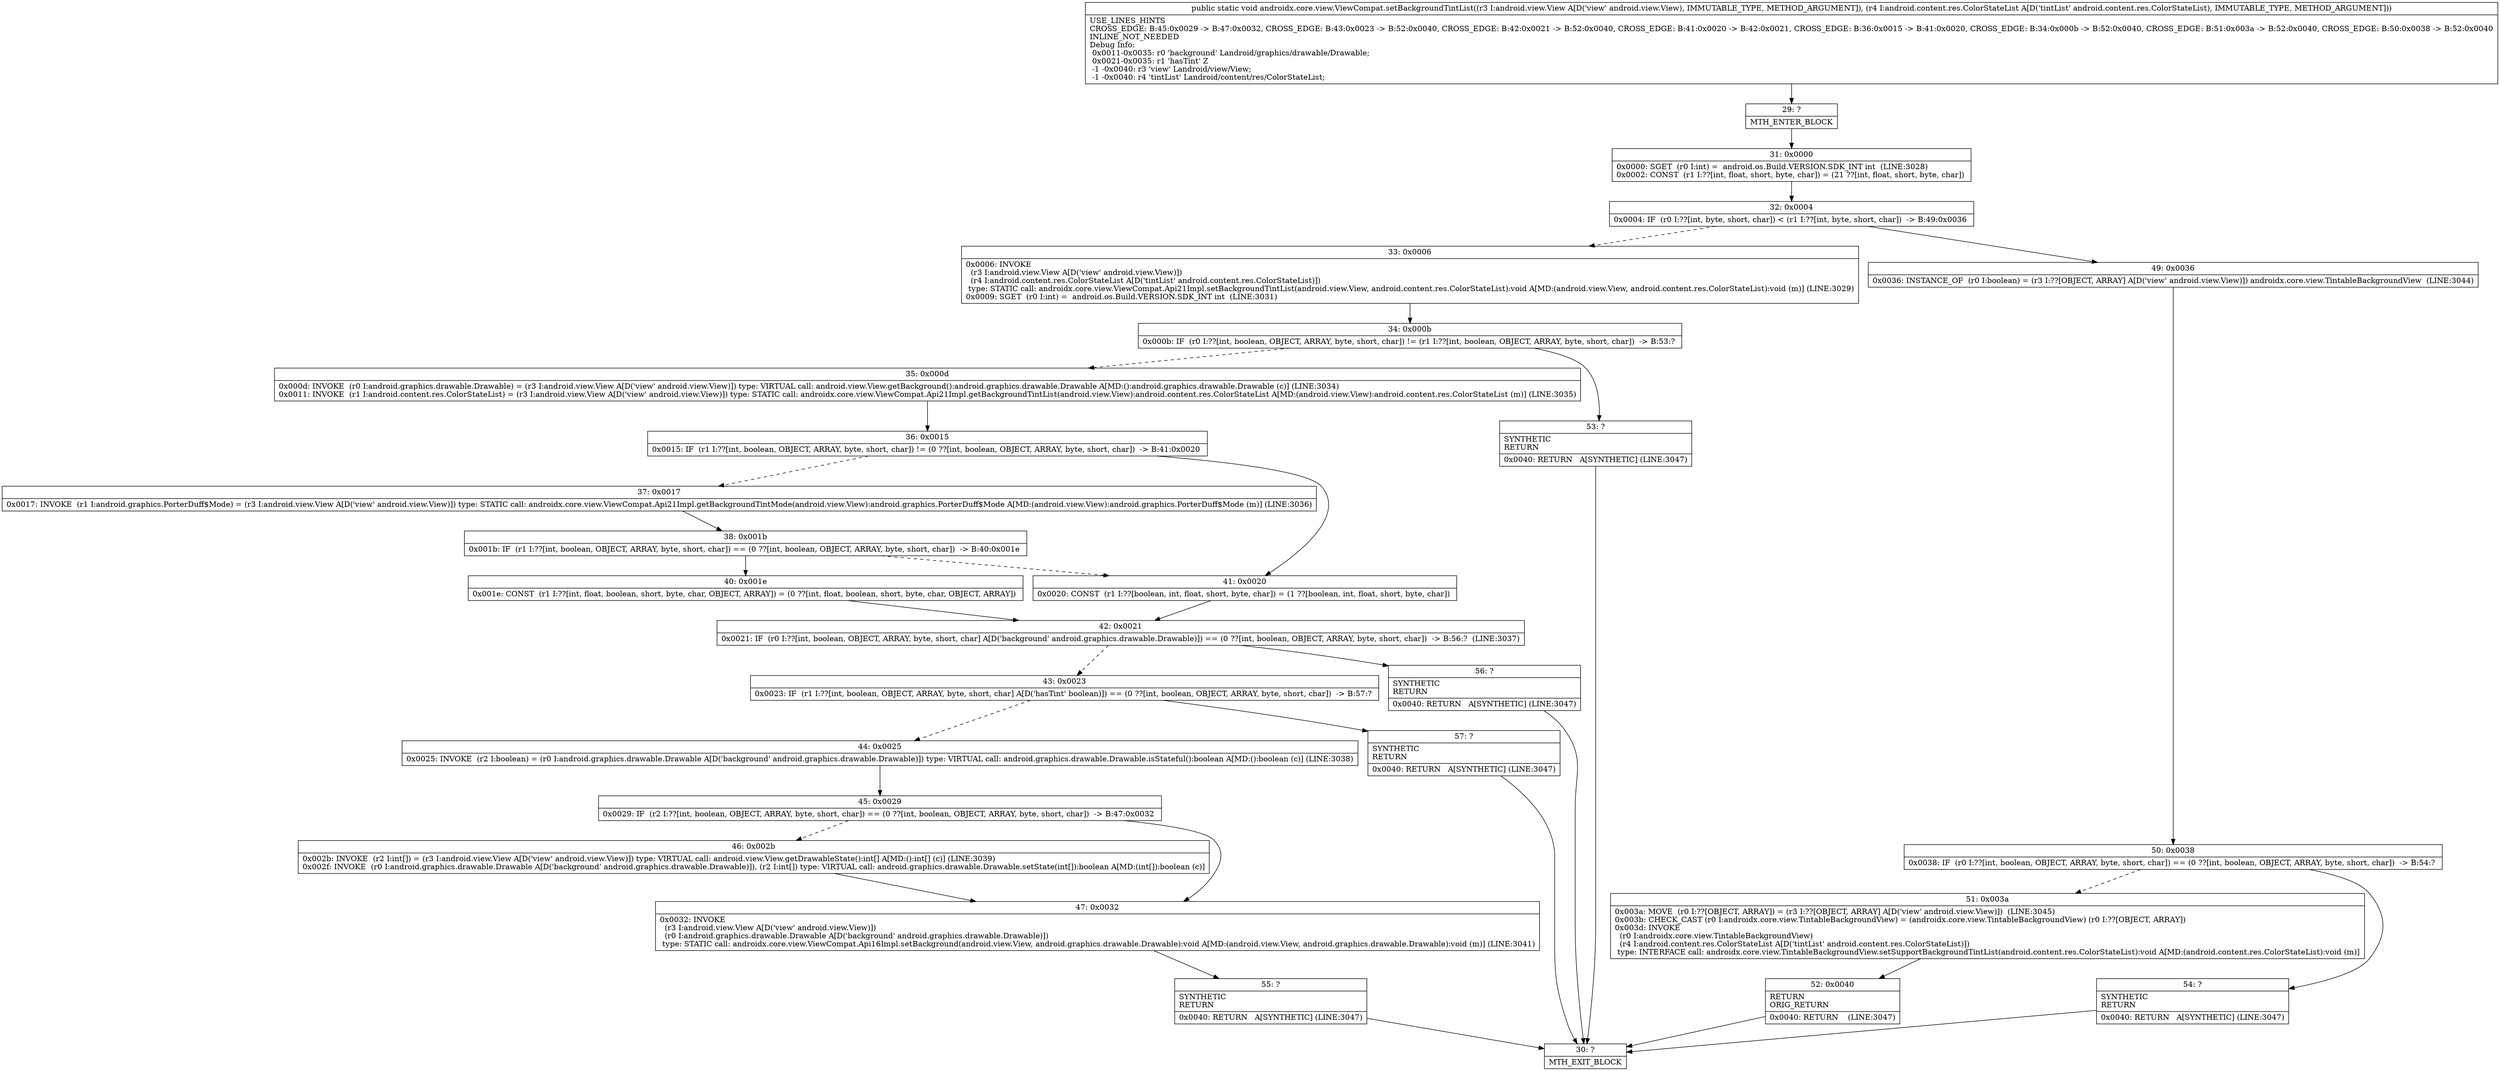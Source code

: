 digraph "CFG forandroidx.core.view.ViewCompat.setBackgroundTintList(Landroid\/view\/View;Landroid\/content\/res\/ColorStateList;)V" {
Node_29 [shape=record,label="{29\:\ ?|MTH_ENTER_BLOCK\l}"];
Node_31 [shape=record,label="{31\:\ 0x0000|0x0000: SGET  (r0 I:int) =  android.os.Build.VERSION.SDK_INT int  (LINE:3028)\l0x0002: CONST  (r1 I:??[int, float, short, byte, char]) = (21 ??[int, float, short, byte, char]) \l}"];
Node_32 [shape=record,label="{32\:\ 0x0004|0x0004: IF  (r0 I:??[int, byte, short, char]) \< (r1 I:??[int, byte, short, char])  \-\> B:49:0x0036 \l}"];
Node_33 [shape=record,label="{33\:\ 0x0006|0x0006: INVOKE  \l  (r3 I:android.view.View A[D('view' android.view.View)])\l  (r4 I:android.content.res.ColorStateList A[D('tintList' android.content.res.ColorStateList)])\l type: STATIC call: androidx.core.view.ViewCompat.Api21Impl.setBackgroundTintList(android.view.View, android.content.res.ColorStateList):void A[MD:(android.view.View, android.content.res.ColorStateList):void (m)] (LINE:3029)\l0x0009: SGET  (r0 I:int) =  android.os.Build.VERSION.SDK_INT int  (LINE:3031)\l}"];
Node_34 [shape=record,label="{34\:\ 0x000b|0x000b: IF  (r0 I:??[int, boolean, OBJECT, ARRAY, byte, short, char]) != (r1 I:??[int, boolean, OBJECT, ARRAY, byte, short, char])  \-\> B:53:? \l}"];
Node_35 [shape=record,label="{35\:\ 0x000d|0x000d: INVOKE  (r0 I:android.graphics.drawable.Drawable) = (r3 I:android.view.View A[D('view' android.view.View)]) type: VIRTUAL call: android.view.View.getBackground():android.graphics.drawable.Drawable A[MD:():android.graphics.drawable.Drawable (c)] (LINE:3034)\l0x0011: INVOKE  (r1 I:android.content.res.ColorStateList) = (r3 I:android.view.View A[D('view' android.view.View)]) type: STATIC call: androidx.core.view.ViewCompat.Api21Impl.getBackgroundTintList(android.view.View):android.content.res.ColorStateList A[MD:(android.view.View):android.content.res.ColorStateList (m)] (LINE:3035)\l}"];
Node_36 [shape=record,label="{36\:\ 0x0015|0x0015: IF  (r1 I:??[int, boolean, OBJECT, ARRAY, byte, short, char]) != (0 ??[int, boolean, OBJECT, ARRAY, byte, short, char])  \-\> B:41:0x0020 \l}"];
Node_37 [shape=record,label="{37\:\ 0x0017|0x0017: INVOKE  (r1 I:android.graphics.PorterDuff$Mode) = (r3 I:android.view.View A[D('view' android.view.View)]) type: STATIC call: androidx.core.view.ViewCompat.Api21Impl.getBackgroundTintMode(android.view.View):android.graphics.PorterDuff$Mode A[MD:(android.view.View):android.graphics.PorterDuff$Mode (m)] (LINE:3036)\l}"];
Node_38 [shape=record,label="{38\:\ 0x001b|0x001b: IF  (r1 I:??[int, boolean, OBJECT, ARRAY, byte, short, char]) == (0 ??[int, boolean, OBJECT, ARRAY, byte, short, char])  \-\> B:40:0x001e \l}"];
Node_40 [shape=record,label="{40\:\ 0x001e|0x001e: CONST  (r1 I:??[int, float, boolean, short, byte, char, OBJECT, ARRAY]) = (0 ??[int, float, boolean, short, byte, char, OBJECT, ARRAY]) \l}"];
Node_42 [shape=record,label="{42\:\ 0x0021|0x0021: IF  (r0 I:??[int, boolean, OBJECT, ARRAY, byte, short, char] A[D('background' android.graphics.drawable.Drawable)]) == (0 ??[int, boolean, OBJECT, ARRAY, byte, short, char])  \-\> B:56:?  (LINE:3037)\l}"];
Node_43 [shape=record,label="{43\:\ 0x0023|0x0023: IF  (r1 I:??[int, boolean, OBJECT, ARRAY, byte, short, char] A[D('hasTint' boolean)]) == (0 ??[int, boolean, OBJECT, ARRAY, byte, short, char])  \-\> B:57:? \l}"];
Node_44 [shape=record,label="{44\:\ 0x0025|0x0025: INVOKE  (r2 I:boolean) = (r0 I:android.graphics.drawable.Drawable A[D('background' android.graphics.drawable.Drawable)]) type: VIRTUAL call: android.graphics.drawable.Drawable.isStateful():boolean A[MD:():boolean (c)] (LINE:3038)\l}"];
Node_45 [shape=record,label="{45\:\ 0x0029|0x0029: IF  (r2 I:??[int, boolean, OBJECT, ARRAY, byte, short, char]) == (0 ??[int, boolean, OBJECT, ARRAY, byte, short, char])  \-\> B:47:0x0032 \l}"];
Node_46 [shape=record,label="{46\:\ 0x002b|0x002b: INVOKE  (r2 I:int[]) = (r3 I:android.view.View A[D('view' android.view.View)]) type: VIRTUAL call: android.view.View.getDrawableState():int[] A[MD:():int[] (c)] (LINE:3039)\l0x002f: INVOKE  (r0 I:android.graphics.drawable.Drawable A[D('background' android.graphics.drawable.Drawable)]), (r2 I:int[]) type: VIRTUAL call: android.graphics.drawable.Drawable.setState(int[]):boolean A[MD:(int[]):boolean (c)]\l}"];
Node_47 [shape=record,label="{47\:\ 0x0032|0x0032: INVOKE  \l  (r3 I:android.view.View A[D('view' android.view.View)])\l  (r0 I:android.graphics.drawable.Drawable A[D('background' android.graphics.drawable.Drawable)])\l type: STATIC call: androidx.core.view.ViewCompat.Api16Impl.setBackground(android.view.View, android.graphics.drawable.Drawable):void A[MD:(android.view.View, android.graphics.drawable.Drawable):void (m)] (LINE:3041)\l}"];
Node_55 [shape=record,label="{55\:\ ?|SYNTHETIC\lRETURN\l|0x0040: RETURN   A[SYNTHETIC] (LINE:3047)\l}"];
Node_30 [shape=record,label="{30\:\ ?|MTH_EXIT_BLOCK\l}"];
Node_57 [shape=record,label="{57\:\ ?|SYNTHETIC\lRETURN\l|0x0040: RETURN   A[SYNTHETIC] (LINE:3047)\l}"];
Node_56 [shape=record,label="{56\:\ ?|SYNTHETIC\lRETURN\l|0x0040: RETURN   A[SYNTHETIC] (LINE:3047)\l}"];
Node_41 [shape=record,label="{41\:\ 0x0020|0x0020: CONST  (r1 I:??[boolean, int, float, short, byte, char]) = (1 ??[boolean, int, float, short, byte, char]) \l}"];
Node_53 [shape=record,label="{53\:\ ?|SYNTHETIC\lRETURN\l|0x0040: RETURN   A[SYNTHETIC] (LINE:3047)\l}"];
Node_49 [shape=record,label="{49\:\ 0x0036|0x0036: INSTANCE_OF  (r0 I:boolean) = (r3 I:??[OBJECT, ARRAY] A[D('view' android.view.View)]) androidx.core.view.TintableBackgroundView  (LINE:3044)\l}"];
Node_50 [shape=record,label="{50\:\ 0x0038|0x0038: IF  (r0 I:??[int, boolean, OBJECT, ARRAY, byte, short, char]) == (0 ??[int, boolean, OBJECT, ARRAY, byte, short, char])  \-\> B:54:? \l}"];
Node_51 [shape=record,label="{51\:\ 0x003a|0x003a: MOVE  (r0 I:??[OBJECT, ARRAY]) = (r3 I:??[OBJECT, ARRAY] A[D('view' android.view.View)])  (LINE:3045)\l0x003b: CHECK_CAST (r0 I:androidx.core.view.TintableBackgroundView) = (androidx.core.view.TintableBackgroundView) (r0 I:??[OBJECT, ARRAY]) \l0x003d: INVOKE  \l  (r0 I:androidx.core.view.TintableBackgroundView)\l  (r4 I:android.content.res.ColorStateList A[D('tintList' android.content.res.ColorStateList)])\l type: INTERFACE call: androidx.core.view.TintableBackgroundView.setSupportBackgroundTintList(android.content.res.ColorStateList):void A[MD:(android.content.res.ColorStateList):void (m)]\l}"];
Node_52 [shape=record,label="{52\:\ 0x0040|RETURN\lORIG_RETURN\l|0x0040: RETURN    (LINE:3047)\l}"];
Node_54 [shape=record,label="{54\:\ ?|SYNTHETIC\lRETURN\l|0x0040: RETURN   A[SYNTHETIC] (LINE:3047)\l}"];
MethodNode[shape=record,label="{public static void androidx.core.view.ViewCompat.setBackgroundTintList((r3 I:android.view.View A[D('view' android.view.View), IMMUTABLE_TYPE, METHOD_ARGUMENT]), (r4 I:android.content.res.ColorStateList A[D('tintList' android.content.res.ColorStateList), IMMUTABLE_TYPE, METHOD_ARGUMENT]))  | USE_LINES_HINTS\lCROSS_EDGE: B:45:0x0029 \-\> B:47:0x0032, CROSS_EDGE: B:43:0x0023 \-\> B:52:0x0040, CROSS_EDGE: B:42:0x0021 \-\> B:52:0x0040, CROSS_EDGE: B:41:0x0020 \-\> B:42:0x0021, CROSS_EDGE: B:36:0x0015 \-\> B:41:0x0020, CROSS_EDGE: B:34:0x000b \-\> B:52:0x0040, CROSS_EDGE: B:51:0x003a \-\> B:52:0x0040, CROSS_EDGE: B:50:0x0038 \-\> B:52:0x0040\lINLINE_NOT_NEEDED\lDebug Info:\l  0x0011\-0x0035: r0 'background' Landroid\/graphics\/drawable\/Drawable;\l  0x0021\-0x0035: r1 'hasTint' Z\l  \-1 \-0x0040: r3 'view' Landroid\/view\/View;\l  \-1 \-0x0040: r4 'tintList' Landroid\/content\/res\/ColorStateList;\l}"];
MethodNode -> Node_29;Node_29 -> Node_31;
Node_31 -> Node_32;
Node_32 -> Node_33[style=dashed];
Node_32 -> Node_49;
Node_33 -> Node_34;
Node_34 -> Node_35[style=dashed];
Node_34 -> Node_53;
Node_35 -> Node_36;
Node_36 -> Node_37[style=dashed];
Node_36 -> Node_41;
Node_37 -> Node_38;
Node_38 -> Node_40;
Node_38 -> Node_41[style=dashed];
Node_40 -> Node_42;
Node_42 -> Node_43[style=dashed];
Node_42 -> Node_56;
Node_43 -> Node_44[style=dashed];
Node_43 -> Node_57;
Node_44 -> Node_45;
Node_45 -> Node_46[style=dashed];
Node_45 -> Node_47;
Node_46 -> Node_47;
Node_47 -> Node_55;
Node_55 -> Node_30;
Node_57 -> Node_30;
Node_56 -> Node_30;
Node_41 -> Node_42;
Node_53 -> Node_30;
Node_49 -> Node_50;
Node_50 -> Node_51[style=dashed];
Node_50 -> Node_54;
Node_51 -> Node_52;
Node_52 -> Node_30;
Node_54 -> Node_30;
}

